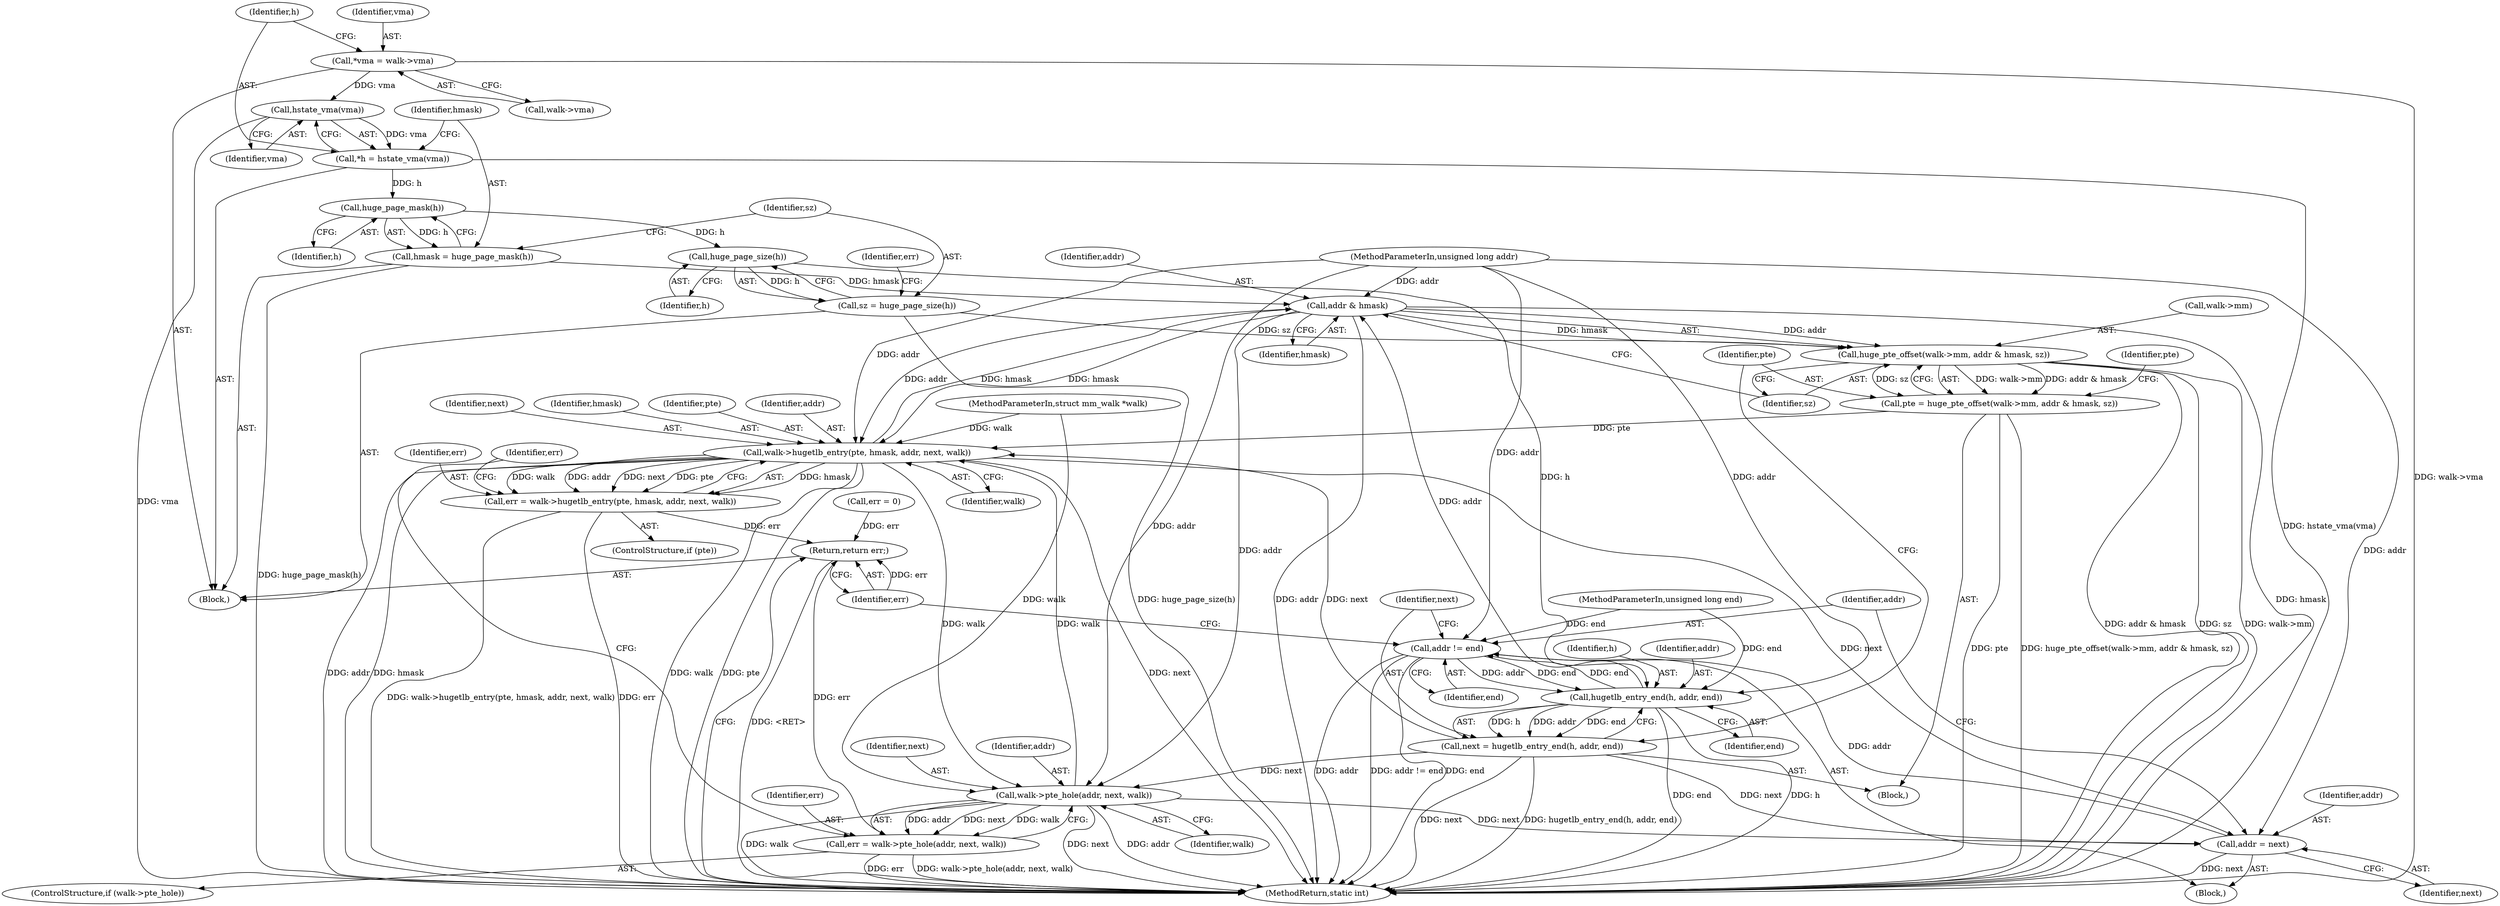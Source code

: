 digraph "0_linux_373c4557d2aa362702c4c2d41288fb1e54990b7c@pointer" {
"1000106" [label="(Call,*vma = walk->vma)"];
"1000114" [label="(Call,hstate_vma(vma))"];
"1000112" [label="(Call,*h = hstate_vma(vma))"];
"1000120" [label="(Call,huge_page_mask(h))"];
"1000118" [label="(Call,hmask = huge_page_mask(h))"];
"1000146" [label="(Call,addr & hmask)"];
"1000142" [label="(Call,huge_pte_offset(walk->mm, addr & hmask, sz))"];
"1000140" [label="(Call,pte = huge_pte_offset(walk->mm, addr & hmask, sz))"];
"1000154" [label="(Call,walk->hugetlb_entry(pte, hmask, addr, next, walk))"];
"1000152" [label="(Call,err = walk->hugetlb_entry(pte, hmask, addr, next, walk))"];
"1000181" [label="(Return,return err;)"];
"1000167" [label="(Call,walk->pte_hole(addr, next, walk))"];
"1000165" [label="(Call,err = walk->pte_hole(addr, next, walk))"];
"1000175" [label="(Call,addr = next)"];
"1000178" [label="(Call,addr != end)"];
"1000136" [label="(Call,hugetlb_entry_end(h, addr, end))"];
"1000134" [label="(Call,next = hugetlb_entry_end(h, addr, end))"];
"1000125" [label="(Call,huge_page_size(h))"];
"1000123" [label="(Call,sz = huge_page_size(h))"];
"1000147" [label="(Identifier,addr)"];
"1000136" [label="(Call,hugetlb_entry_end(h, addr, end))"];
"1000183" [label="(MethodReturn,static int)"];
"1000155" [label="(Identifier,pte)"];
"1000169" [label="(Identifier,next)"];
"1000174" [label="(Block,)"];
"1000120" [label="(Call,huge_page_mask(h))"];
"1000142" [label="(Call,huge_pte_offset(walk->mm, addr & hmask, sz))"];
"1000103" [label="(MethodParameterIn,struct mm_walk *walk)"];
"1000176" [label="(Identifier,addr)"];
"1000167" [label="(Call,walk->pte_hole(addr, next, walk))"];
"1000178" [label="(Call,addr != end)"];
"1000123" [label="(Call,sz = huge_page_size(h))"];
"1000134" [label="(Call,next = hugetlb_entry_end(h, addr, end))"];
"1000130" [label="(Identifier,err)"];
"1000157" [label="(Identifier,addr)"];
"1000108" [label="(Call,walk->vma)"];
"1000158" [label="(Identifier,next)"];
"1000137" [label="(Identifier,h)"];
"1000161" [label="(ControlStructure,if (walk->pte_hole))"];
"1000180" [label="(Identifier,end)"];
"1000149" [label="(Identifier,sz)"];
"1000151" [label="(Identifier,pte)"];
"1000126" [label="(Identifier,h)"];
"1000133" [label="(Block,)"];
"1000159" [label="(Identifier,walk)"];
"1000148" [label="(Identifier,hmask)"];
"1000175" [label="(Call,addr = next)"];
"1000138" [label="(Identifier,addr)"];
"1000143" [label="(Call,walk->mm)"];
"1000101" [label="(MethodParameterIn,unsigned long addr)"];
"1000172" [label="(Identifier,err)"];
"1000125" [label="(Call,huge_page_size(h))"];
"1000102" [label="(MethodParameterIn,unsigned long end)"];
"1000153" [label="(Identifier,err)"];
"1000129" [label="(Call,err = 0)"];
"1000166" [label="(Identifier,err)"];
"1000106" [label="(Call,*vma = walk->vma)"];
"1000150" [label="(ControlStructure,if (pte))"];
"1000135" [label="(Identifier,next)"];
"1000179" [label="(Identifier,addr)"];
"1000165" [label="(Call,err = walk->pte_hole(addr, next, walk))"];
"1000146" [label="(Call,addr & hmask)"];
"1000139" [label="(Identifier,end)"];
"1000112" [label="(Call,*h = hstate_vma(vma))"];
"1000119" [label="(Identifier,hmask)"];
"1000170" [label="(Identifier,walk)"];
"1000124" [label="(Identifier,sz)"];
"1000177" [label="(Identifier,next)"];
"1000107" [label="(Identifier,vma)"];
"1000113" [label="(Identifier,h)"];
"1000115" [label="(Identifier,vma)"];
"1000168" [label="(Identifier,addr)"];
"1000104" [label="(Block,)"];
"1000182" [label="(Identifier,err)"];
"1000140" [label="(Call,pte = huge_pte_offset(walk->mm, addr & hmask, sz))"];
"1000181" [label="(Return,return err;)"];
"1000156" [label="(Identifier,hmask)"];
"1000121" [label="(Identifier,h)"];
"1000154" [label="(Call,walk->hugetlb_entry(pte, hmask, addr, next, walk))"];
"1000141" [label="(Identifier,pte)"];
"1000152" [label="(Call,err = walk->hugetlb_entry(pte, hmask, addr, next, walk))"];
"1000114" [label="(Call,hstate_vma(vma))"];
"1000118" [label="(Call,hmask = huge_page_mask(h))"];
"1000106" -> "1000104"  [label="AST: "];
"1000106" -> "1000108"  [label="CFG: "];
"1000107" -> "1000106"  [label="AST: "];
"1000108" -> "1000106"  [label="AST: "];
"1000113" -> "1000106"  [label="CFG: "];
"1000106" -> "1000183"  [label="DDG: walk->vma"];
"1000106" -> "1000114"  [label="DDG: vma"];
"1000114" -> "1000112"  [label="AST: "];
"1000114" -> "1000115"  [label="CFG: "];
"1000115" -> "1000114"  [label="AST: "];
"1000112" -> "1000114"  [label="CFG: "];
"1000114" -> "1000183"  [label="DDG: vma"];
"1000114" -> "1000112"  [label="DDG: vma"];
"1000112" -> "1000104"  [label="AST: "];
"1000113" -> "1000112"  [label="AST: "];
"1000119" -> "1000112"  [label="CFG: "];
"1000112" -> "1000183"  [label="DDG: hstate_vma(vma)"];
"1000112" -> "1000120"  [label="DDG: h"];
"1000120" -> "1000118"  [label="AST: "];
"1000120" -> "1000121"  [label="CFG: "];
"1000121" -> "1000120"  [label="AST: "];
"1000118" -> "1000120"  [label="CFG: "];
"1000120" -> "1000118"  [label="DDG: h"];
"1000120" -> "1000125"  [label="DDG: h"];
"1000118" -> "1000104"  [label="AST: "];
"1000119" -> "1000118"  [label="AST: "];
"1000124" -> "1000118"  [label="CFG: "];
"1000118" -> "1000183"  [label="DDG: huge_page_mask(h)"];
"1000118" -> "1000146"  [label="DDG: hmask"];
"1000146" -> "1000142"  [label="AST: "];
"1000146" -> "1000148"  [label="CFG: "];
"1000147" -> "1000146"  [label="AST: "];
"1000148" -> "1000146"  [label="AST: "];
"1000149" -> "1000146"  [label="CFG: "];
"1000146" -> "1000183"  [label="DDG: addr"];
"1000146" -> "1000183"  [label="DDG: hmask"];
"1000146" -> "1000142"  [label="DDG: addr"];
"1000146" -> "1000142"  [label="DDG: hmask"];
"1000136" -> "1000146"  [label="DDG: addr"];
"1000101" -> "1000146"  [label="DDG: addr"];
"1000154" -> "1000146"  [label="DDG: hmask"];
"1000146" -> "1000154"  [label="DDG: hmask"];
"1000146" -> "1000154"  [label="DDG: addr"];
"1000146" -> "1000167"  [label="DDG: addr"];
"1000142" -> "1000140"  [label="AST: "];
"1000142" -> "1000149"  [label="CFG: "];
"1000143" -> "1000142"  [label="AST: "];
"1000149" -> "1000142"  [label="AST: "];
"1000140" -> "1000142"  [label="CFG: "];
"1000142" -> "1000183"  [label="DDG: addr & hmask"];
"1000142" -> "1000183"  [label="DDG: sz"];
"1000142" -> "1000183"  [label="DDG: walk->mm"];
"1000142" -> "1000140"  [label="DDG: walk->mm"];
"1000142" -> "1000140"  [label="DDG: addr & hmask"];
"1000142" -> "1000140"  [label="DDG: sz"];
"1000123" -> "1000142"  [label="DDG: sz"];
"1000140" -> "1000133"  [label="AST: "];
"1000141" -> "1000140"  [label="AST: "];
"1000151" -> "1000140"  [label="CFG: "];
"1000140" -> "1000183"  [label="DDG: huge_pte_offset(walk->mm, addr & hmask, sz)"];
"1000140" -> "1000183"  [label="DDG: pte"];
"1000140" -> "1000154"  [label="DDG: pte"];
"1000154" -> "1000152"  [label="AST: "];
"1000154" -> "1000159"  [label="CFG: "];
"1000155" -> "1000154"  [label="AST: "];
"1000156" -> "1000154"  [label="AST: "];
"1000157" -> "1000154"  [label="AST: "];
"1000158" -> "1000154"  [label="AST: "];
"1000159" -> "1000154"  [label="AST: "];
"1000152" -> "1000154"  [label="CFG: "];
"1000154" -> "1000183"  [label="DDG: addr"];
"1000154" -> "1000183"  [label="DDG: hmask"];
"1000154" -> "1000183"  [label="DDG: walk"];
"1000154" -> "1000183"  [label="DDG: pte"];
"1000154" -> "1000183"  [label="DDG: next"];
"1000154" -> "1000152"  [label="DDG: hmask"];
"1000154" -> "1000152"  [label="DDG: walk"];
"1000154" -> "1000152"  [label="DDG: addr"];
"1000154" -> "1000152"  [label="DDG: next"];
"1000154" -> "1000152"  [label="DDG: pte"];
"1000101" -> "1000154"  [label="DDG: addr"];
"1000134" -> "1000154"  [label="DDG: next"];
"1000167" -> "1000154"  [label="DDG: walk"];
"1000103" -> "1000154"  [label="DDG: walk"];
"1000154" -> "1000167"  [label="DDG: walk"];
"1000154" -> "1000175"  [label="DDG: next"];
"1000152" -> "1000150"  [label="AST: "];
"1000153" -> "1000152"  [label="AST: "];
"1000172" -> "1000152"  [label="CFG: "];
"1000152" -> "1000183"  [label="DDG: err"];
"1000152" -> "1000183"  [label="DDG: walk->hugetlb_entry(pte, hmask, addr, next, walk)"];
"1000152" -> "1000181"  [label="DDG: err"];
"1000181" -> "1000104"  [label="AST: "];
"1000181" -> "1000182"  [label="CFG: "];
"1000182" -> "1000181"  [label="AST: "];
"1000183" -> "1000181"  [label="CFG: "];
"1000181" -> "1000183"  [label="DDG: <RET>"];
"1000182" -> "1000181"  [label="DDG: err"];
"1000129" -> "1000181"  [label="DDG: err"];
"1000165" -> "1000181"  [label="DDG: err"];
"1000167" -> "1000165"  [label="AST: "];
"1000167" -> "1000170"  [label="CFG: "];
"1000168" -> "1000167"  [label="AST: "];
"1000169" -> "1000167"  [label="AST: "];
"1000170" -> "1000167"  [label="AST: "];
"1000165" -> "1000167"  [label="CFG: "];
"1000167" -> "1000183"  [label="DDG: next"];
"1000167" -> "1000183"  [label="DDG: addr"];
"1000167" -> "1000183"  [label="DDG: walk"];
"1000167" -> "1000165"  [label="DDG: addr"];
"1000167" -> "1000165"  [label="DDG: next"];
"1000167" -> "1000165"  [label="DDG: walk"];
"1000101" -> "1000167"  [label="DDG: addr"];
"1000134" -> "1000167"  [label="DDG: next"];
"1000103" -> "1000167"  [label="DDG: walk"];
"1000167" -> "1000175"  [label="DDG: next"];
"1000165" -> "1000161"  [label="AST: "];
"1000166" -> "1000165"  [label="AST: "];
"1000172" -> "1000165"  [label="CFG: "];
"1000165" -> "1000183"  [label="DDG: err"];
"1000165" -> "1000183"  [label="DDG: walk->pte_hole(addr, next, walk)"];
"1000175" -> "1000174"  [label="AST: "];
"1000175" -> "1000177"  [label="CFG: "];
"1000176" -> "1000175"  [label="AST: "];
"1000177" -> "1000175"  [label="AST: "];
"1000179" -> "1000175"  [label="CFG: "];
"1000175" -> "1000183"  [label="DDG: next"];
"1000134" -> "1000175"  [label="DDG: next"];
"1000101" -> "1000175"  [label="DDG: addr"];
"1000175" -> "1000178"  [label="DDG: addr"];
"1000178" -> "1000174"  [label="AST: "];
"1000178" -> "1000180"  [label="CFG: "];
"1000179" -> "1000178"  [label="AST: "];
"1000180" -> "1000178"  [label="AST: "];
"1000135" -> "1000178"  [label="CFG: "];
"1000182" -> "1000178"  [label="CFG: "];
"1000178" -> "1000183"  [label="DDG: addr"];
"1000178" -> "1000183"  [label="DDG: addr != end"];
"1000178" -> "1000183"  [label="DDG: end"];
"1000178" -> "1000136"  [label="DDG: addr"];
"1000178" -> "1000136"  [label="DDG: end"];
"1000101" -> "1000178"  [label="DDG: addr"];
"1000136" -> "1000178"  [label="DDG: end"];
"1000102" -> "1000178"  [label="DDG: end"];
"1000136" -> "1000134"  [label="AST: "];
"1000136" -> "1000139"  [label="CFG: "];
"1000137" -> "1000136"  [label="AST: "];
"1000138" -> "1000136"  [label="AST: "];
"1000139" -> "1000136"  [label="AST: "];
"1000134" -> "1000136"  [label="CFG: "];
"1000136" -> "1000183"  [label="DDG: end"];
"1000136" -> "1000183"  [label="DDG: h"];
"1000136" -> "1000134"  [label="DDG: h"];
"1000136" -> "1000134"  [label="DDG: addr"];
"1000136" -> "1000134"  [label="DDG: end"];
"1000125" -> "1000136"  [label="DDG: h"];
"1000101" -> "1000136"  [label="DDG: addr"];
"1000102" -> "1000136"  [label="DDG: end"];
"1000134" -> "1000133"  [label="AST: "];
"1000135" -> "1000134"  [label="AST: "];
"1000141" -> "1000134"  [label="CFG: "];
"1000134" -> "1000183"  [label="DDG: next"];
"1000134" -> "1000183"  [label="DDG: hugetlb_entry_end(h, addr, end)"];
"1000125" -> "1000123"  [label="AST: "];
"1000125" -> "1000126"  [label="CFG: "];
"1000126" -> "1000125"  [label="AST: "];
"1000123" -> "1000125"  [label="CFG: "];
"1000125" -> "1000123"  [label="DDG: h"];
"1000123" -> "1000104"  [label="AST: "];
"1000124" -> "1000123"  [label="AST: "];
"1000130" -> "1000123"  [label="CFG: "];
"1000123" -> "1000183"  [label="DDG: huge_page_size(h)"];
}
